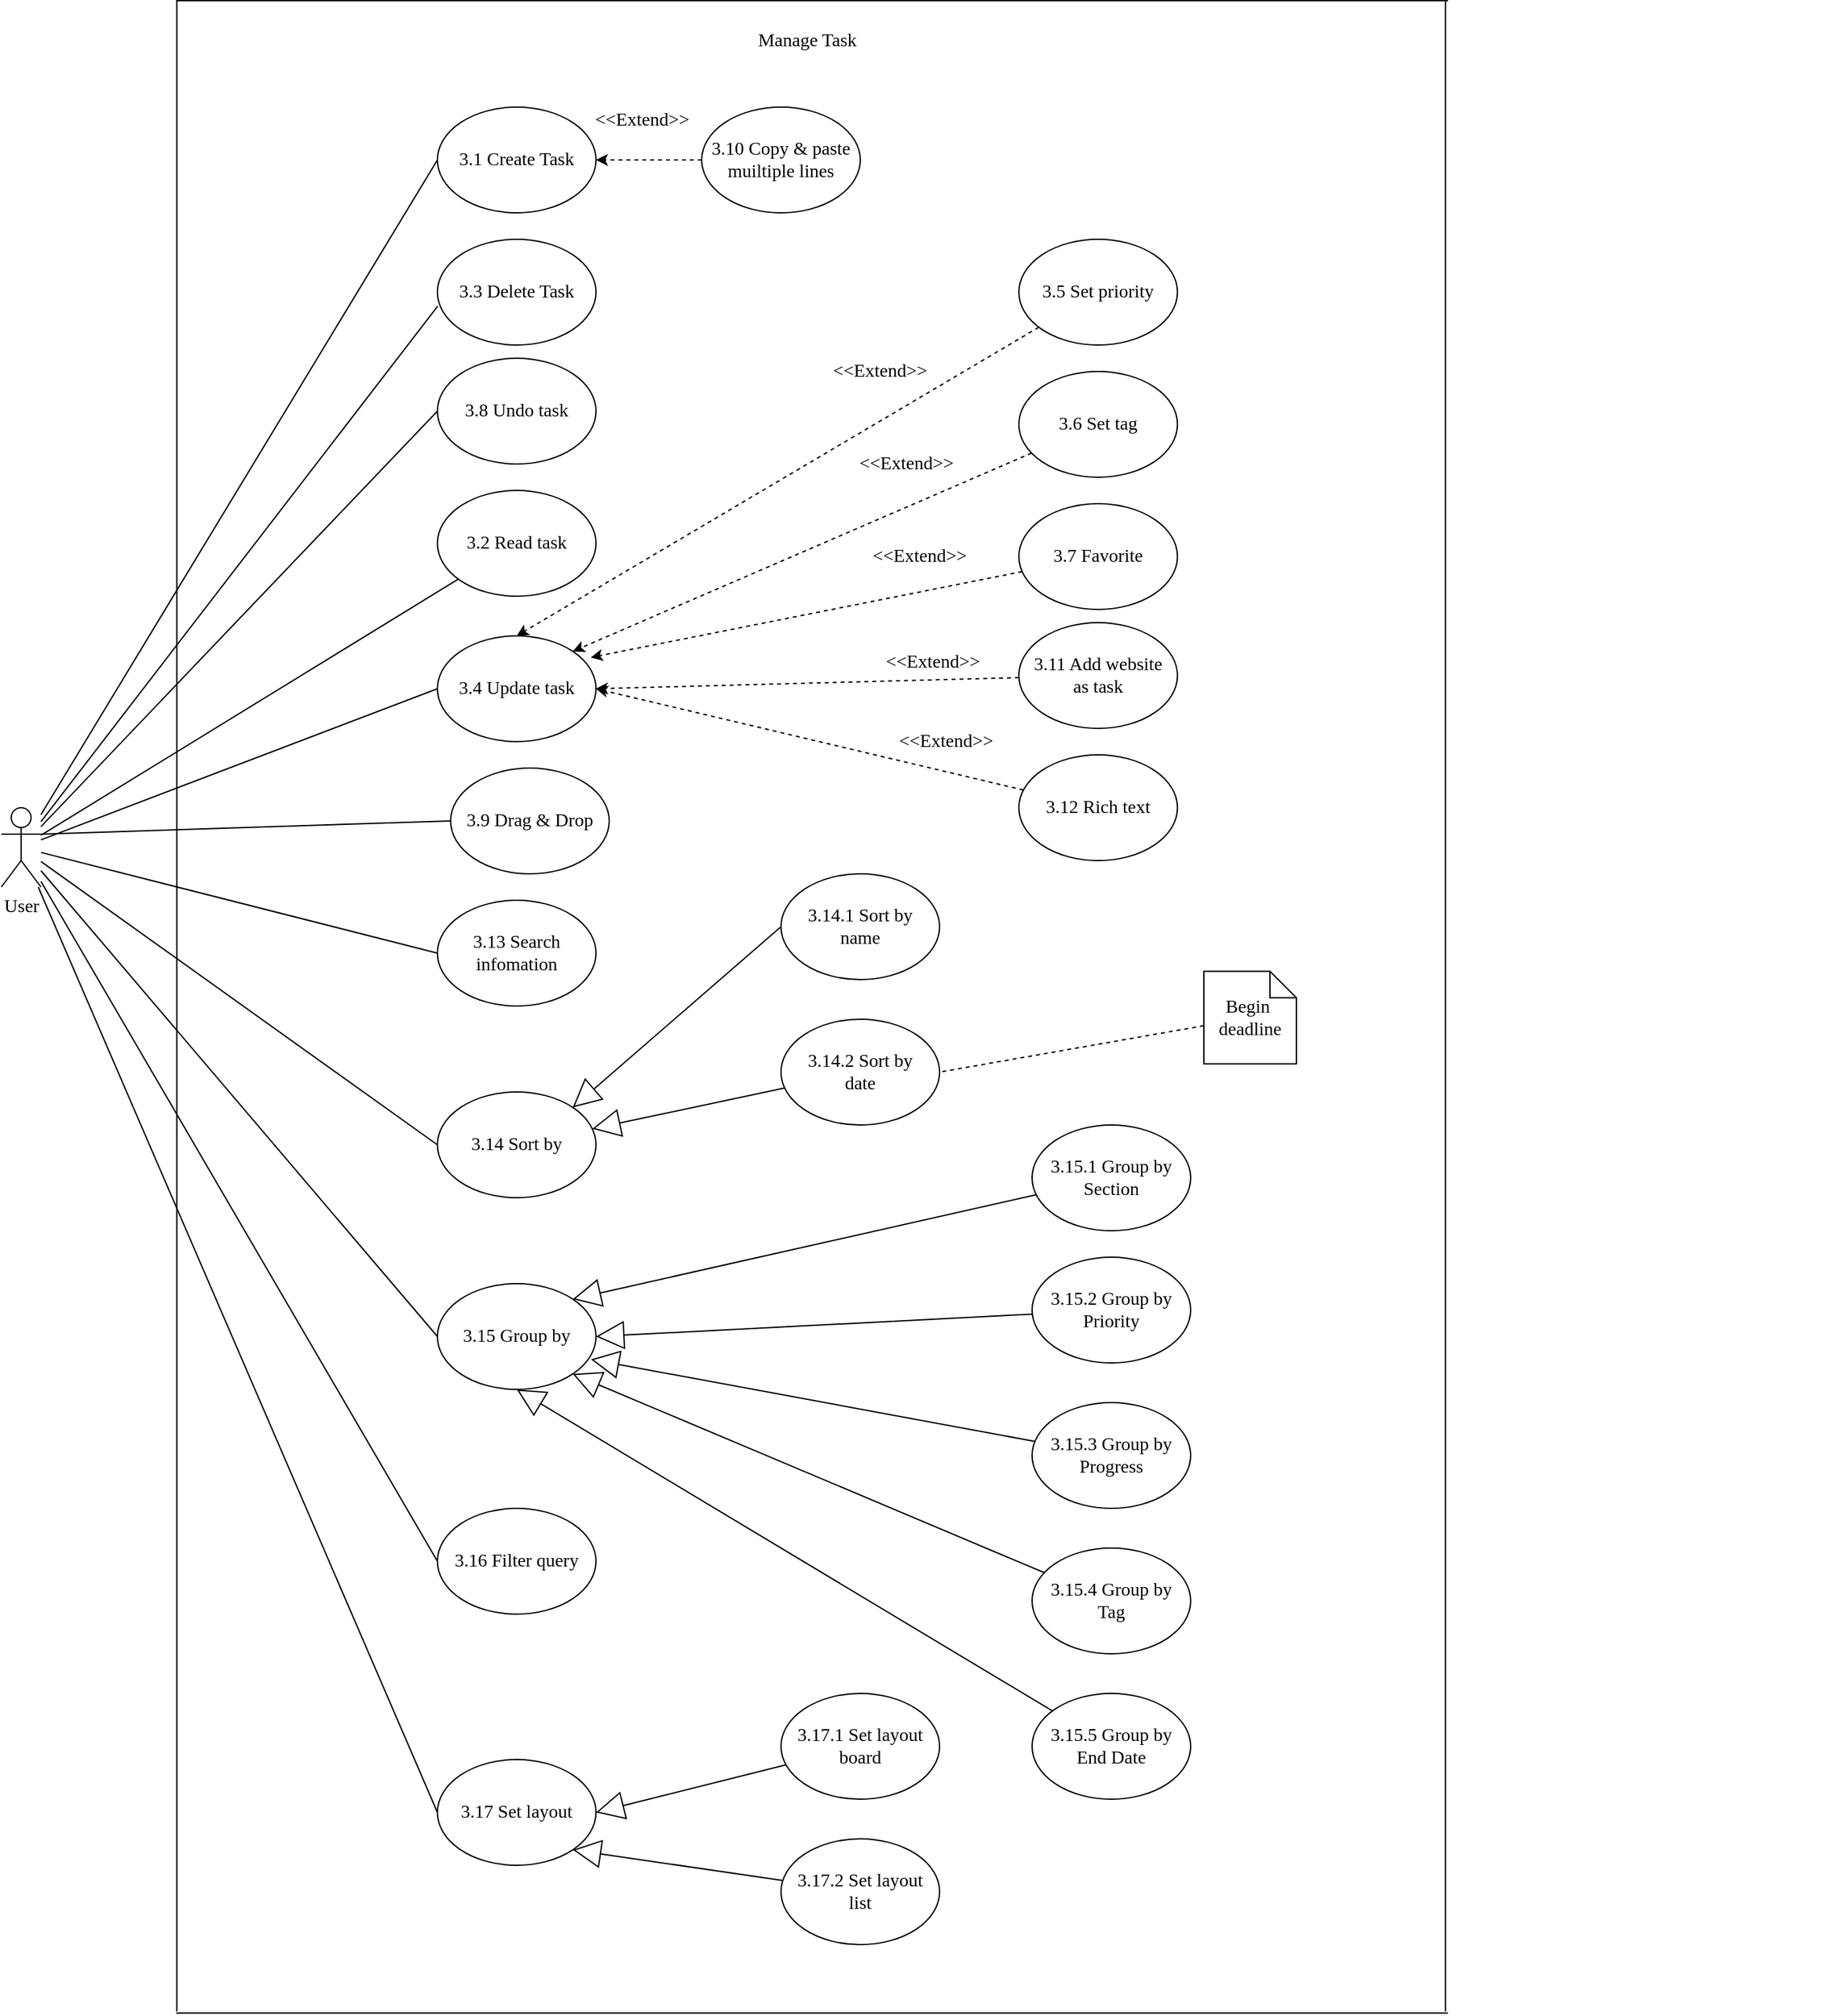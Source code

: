 <mxfile version="13.10.4" type="google"><diagram id="A3_c5y21zeEheZ04Hzn_" name="Page-1"><mxGraphModel dx="1240" dy="1858" grid="1" gridSize="10" guides="1" tooltips="1" connect="1" arrows="1" fold="1" page="1" pageScale="1" pageWidth="827" pageHeight="1169" math="0" shadow="0"><root><mxCell id="0"/><mxCell id="1" parent="0"/><mxCell id="AmktPp6znx14AWpyXF8o-28" style="edgeStyle=none;rounded=0;orthogonalLoop=1;jettySize=auto;html=1;entryX=0;entryY=0.5;entryDx=0;entryDy=0;endArrow=none;endFill=0;fontSize=14;fontFamily=Verdana;" parent="1" source="AmktPp6znx14AWpyXF8o-3" target="9i3tY1a-r9XQjB2fd8pw-3" edge="1"><mxGeometry relative="1" as="geometry"><mxPoint x="300" y="-35" as="targetPoint"/></mxGeometry></mxCell><mxCell id="AmktPp6znx14AWpyXF8o-41" style="edgeStyle=none;rounded=0;orthogonalLoop=1;jettySize=auto;html=1;entryX=0;entryY=0.5;entryDx=0;entryDy=0;endArrow=none;endFill=0;fontSize=14;fontFamily=Verdana;" parent="1" source="AmktPp6znx14AWpyXF8o-3" target="AmktPp6znx14AWpyXF8o-30" edge="1"><mxGeometry relative="1" as="geometry"/></mxCell><mxCell id="AmktPp6znx14AWpyXF8o-42" style="edgeStyle=none;rounded=0;orthogonalLoop=1;jettySize=auto;html=1;entryX=0;entryY=0.5;entryDx=0;entryDy=0;endArrow=none;endFill=0;fontSize=14;fontFamily=Verdana;" parent="1" source="AmktPp6znx14AWpyXF8o-3" target="AmktPp6znx14AWpyXF8o-31" edge="1"><mxGeometry relative="1" as="geometry"/></mxCell><mxCell id="AmktPp6znx14AWpyXF8o-43" style="edgeStyle=none;rounded=0;orthogonalLoop=1;jettySize=auto;html=1;entryX=0;entryY=0.5;entryDx=0;entryDy=0;endArrow=none;endFill=0;fontSize=14;fontFamily=Verdana;" parent="1" source="AmktPp6znx14AWpyXF8o-3" target="AmktPp6znx14AWpyXF8o-33" edge="1"><mxGeometry relative="1" as="geometry"/></mxCell><mxCell id="AmktPp6znx14AWpyXF8o-44" style="edgeStyle=none;rounded=0;orthogonalLoop=1;jettySize=auto;html=1;entryX=0;entryY=0.5;entryDx=0;entryDy=0;endArrow=none;endFill=0;fontSize=14;fontFamily=Verdana;" parent="1" source="AmktPp6znx14AWpyXF8o-3" target="AmktPp6znx14AWpyXF8o-39" edge="1"><mxGeometry relative="1" as="geometry"/></mxCell><mxCell id="AmktPp6znx14AWpyXF8o-45" style="edgeStyle=none;rounded=0;orthogonalLoop=1;jettySize=auto;html=1;entryX=0;entryY=0.5;entryDx=0;entryDy=0;endArrow=none;endFill=0;fontSize=14;fontFamily=Verdana;" parent="1" source="AmktPp6znx14AWpyXF8o-3" target="AmktPp6znx14AWpyXF8o-40" edge="1"><mxGeometry relative="1" as="geometry"/></mxCell><mxCell id="9i3tY1a-r9XQjB2fd8pw-5" style="rounded=0;orthogonalLoop=1;jettySize=auto;html=1;entryX=0.002;entryY=0.632;entryDx=0;entryDy=0;entryPerimeter=0;endArrow=none;endFill=0;" edge="1" parent="1" source="AmktPp6znx14AWpyXF8o-3" target="9i3tY1a-r9XQjB2fd8pw-4"><mxGeometry relative="1" as="geometry"/></mxCell><mxCell id="9i3tY1a-r9XQjB2fd8pw-6" style="edgeStyle=none;rounded=0;orthogonalLoop=1;jettySize=auto;html=1;entryX=0;entryY=0.5;entryDx=0;entryDy=0;endArrow=none;endFill=0;" edge="1" parent="1" source="AmktPp6znx14AWpyXF8o-3" target="AmktPp6znx14AWpyXF8o-14"><mxGeometry relative="1" as="geometry"/></mxCell><mxCell id="9i3tY1a-r9XQjB2fd8pw-8" style="edgeStyle=none;rounded=0;orthogonalLoop=1;jettySize=auto;html=1;entryX=0;entryY=0.5;entryDx=0;entryDy=0;endArrow=none;endFill=0;" edge="1" parent="1" source="AmktPp6znx14AWpyXF8o-3" target="9i3tY1a-r9XQjB2fd8pw-7"><mxGeometry relative="1" as="geometry"/></mxCell><mxCell id="AmktPp6znx14AWpyXF8o-3" value="User" style="shape=umlActor;verticalLabelPosition=bottom;verticalAlign=top;html=1;outlineConnect=0;fontSize=14;fontFamily=Verdana;" parent="1" vertex="1"><mxGeometry y="330" width="30" height="60" as="geometry"/></mxCell><mxCell id="AmktPp6znx14AWpyXF8o-20" style="edgeStyle=none;rounded=0;orthogonalLoop=1;jettySize=auto;html=1;dashed=1;endArrow=classic;endFill=1;fontSize=14;fontFamily=Verdana;entryX=0.5;entryY=0;entryDx=0;entryDy=0;" parent="1" source="AmktPp6znx14AWpyXF8o-12" target="9i3tY1a-r9XQjB2fd8pw-7" edge="1"><mxGeometry relative="1" as="geometry"><mxPoint x="695.001" y="-94.15" as="targetPoint"/></mxGeometry></mxCell><mxCell id="AmktPp6znx14AWpyXF8o-12" value="3.5 Set priority" style="ellipse;whiteSpace=wrap;html=1;fontSize=14;fontFamily=Verdana;" parent="1" vertex="1"><mxGeometry x="770" y="-100" width="120" height="80" as="geometry"/></mxCell><mxCell id="AmktPp6znx14AWpyXF8o-21" style="edgeStyle=none;rounded=0;orthogonalLoop=1;jettySize=auto;html=1;entryX=1;entryY=0;entryDx=0;entryDy=0;dashed=1;endArrow=classic;endFill=1;fontSize=14;fontFamily=Verdana;" parent="1" source="AmktPp6znx14AWpyXF8o-13" target="9i3tY1a-r9XQjB2fd8pw-7" edge="1"><mxGeometry relative="1" as="geometry"><mxPoint x="717.9" y="-19.25" as="targetPoint"/></mxGeometry></mxCell><mxCell id="AmktPp6znx14AWpyXF8o-13" value="3.6 Set tag" style="ellipse;whiteSpace=wrap;html=1;fontSize=14;fontFamily=Verdana;" parent="1" vertex="1"><mxGeometry x="770" width="120" height="80" as="geometry"/></mxCell><mxCell id="AmktPp6znx14AWpyXF8o-14" value="3.8 Undo task" style="ellipse;whiteSpace=wrap;html=1;fontSize=14;fontFamily=Verdana;" parent="1" vertex="1"><mxGeometry x="330" y="-10" width="120" height="80" as="geometry"/></mxCell><mxCell id="AmktPp6znx14AWpyXF8o-23" style="edgeStyle=none;rounded=0;orthogonalLoop=1;jettySize=auto;html=1;dashed=1;endArrow=classic;endFill=1;fontSize=14;fontFamily=Verdana;entryX=0.967;entryY=0.204;entryDx=0;entryDy=0;entryPerimeter=0;" parent="1" source="AmktPp6znx14AWpyXF8o-15" target="9i3tY1a-r9XQjB2fd8pw-7" edge="1"><mxGeometry relative="1" as="geometry"><mxPoint x="685.498" y="33.647" as="targetPoint"/></mxGeometry></mxCell><mxCell id="AmktPp6znx14AWpyXF8o-15" value="3.7 Favorite" style="ellipse;whiteSpace=wrap;html=1;fontSize=14;fontFamily=Verdana;" parent="1" vertex="1"><mxGeometry x="770" y="100" width="120" height="80" as="geometry"/></mxCell><mxCell id="AmktPp6znx14AWpyXF8o-16" value="3.9 Drag &amp;amp; Drop" style="ellipse;whiteSpace=wrap;html=1;fontSize=14;fontFamily=Verdana;" parent="1" vertex="1"><mxGeometry x="340" y="300" width="120" height="80" as="geometry"/></mxCell><mxCell id="AmktPp6znx14AWpyXF8o-25" style="edgeStyle=none;rounded=0;orthogonalLoop=1;jettySize=auto;html=1;dashed=1;endArrow=classic;endFill=1;fontSize=14;fontFamily=Verdana;entryX=1;entryY=0.5;entryDx=0;entryDy=0;" parent="1" source="AmktPp6znx14AWpyXF8o-17" target="9i3tY1a-r9XQjB2fd8pw-3" edge="1"><mxGeometry relative="1" as="geometry"><mxPoint x="780" y="180" as="targetPoint"/></mxGeometry></mxCell><mxCell id="AmktPp6znx14AWpyXF8o-17" value="3.10 Copy &amp;amp; paste&lt;br style=&quot;font-size: 14px&quot;&gt;muiltiple lines" style="ellipse;whiteSpace=wrap;html=1;fontSize=14;fontFamily=Verdana;" parent="1" vertex="1"><mxGeometry x="530" y="-200" width="120" height="80" as="geometry"/></mxCell><mxCell id="AmktPp6znx14AWpyXF8o-26" style="edgeStyle=none;rounded=0;orthogonalLoop=1;jettySize=auto;html=1;dashed=1;endArrow=classic;endFill=1;fontSize=14;fontFamily=Verdana;entryX=1;entryY=0.5;entryDx=0;entryDy=0;" parent="1" source="AmktPp6znx14AWpyXF8o-18" target="9i3tY1a-r9XQjB2fd8pw-7" edge="1"><mxGeometry relative="1" as="geometry"><mxPoint x="790" y="196" as="targetPoint"/></mxGeometry></mxCell><mxCell id="AmktPp6znx14AWpyXF8o-18" value="3.11 Add website&lt;br style=&quot;font-size: 14px&quot;&gt;as task" style="ellipse;whiteSpace=wrap;html=1;fontSize=14;fontFamily=Verdana;" parent="1" vertex="1"><mxGeometry x="770" y="190" width="120" height="80" as="geometry"/></mxCell><mxCell id="AmktPp6znx14AWpyXF8o-27" style="edgeStyle=none;rounded=0;orthogonalLoop=1;jettySize=auto;html=1;dashed=1;endArrow=classic;endFill=1;fontSize=14;fontFamily=Verdana;entryX=1;entryY=0.5;entryDx=0;entryDy=0;" parent="1" source="AmktPp6znx14AWpyXF8o-19" target="9i3tY1a-r9XQjB2fd8pw-7" edge="1"><mxGeometry relative="1" as="geometry"><mxPoint x="750" y="250" as="targetPoint"/></mxGeometry></mxCell><mxCell id="AmktPp6znx14AWpyXF8o-19" value="3.12 Rich text" style="ellipse;whiteSpace=wrap;html=1;fontSize=14;fontFamily=Verdana;" parent="1" vertex="1"><mxGeometry x="770" y="290" width="120" height="80" as="geometry"/></mxCell><mxCell id="AmktPp6znx14AWpyXF8o-30" value="3.13 Search infomation" style="ellipse;whiteSpace=wrap;html=1;fontSize=14;fontFamily=Verdana;" parent="1" vertex="1"><mxGeometry x="330" y="400" width="120" height="80" as="geometry"/></mxCell><mxCell id="AmktPp6znx14AWpyXF8o-46" style="edgeStyle=none;rounded=0;orthogonalLoop=1;jettySize=auto;html=1;entryX=1;entryY=0;entryDx=0;entryDy=0;endArrow=block;endFill=0;fontSize=14;endSize=19;exitX=0;exitY=0.5;exitDx=0;exitDy=0;fontFamily=Verdana;" parent="1" source="AmktPp6znx14AWpyXF8o-32" target="AmktPp6znx14AWpyXF8o-31" edge="1"><mxGeometry relative="1" as="geometry"/></mxCell><mxCell id="AmktPp6znx14AWpyXF8o-31" value="3.14 Sort by" style="ellipse;whiteSpace=wrap;html=1;fontSize=14;fontFamily=Verdana;" parent="1" vertex="1"><mxGeometry x="330" y="545" width="120" height="80" as="geometry"/></mxCell><mxCell id="AmktPp6znx14AWpyXF8o-32" value="3.14.1 Sort by&lt;br style=&quot;font-size: 14px&quot;&gt;name" style="ellipse;whiteSpace=wrap;html=1;fontSize=14;fontFamily=Verdana;" parent="1" vertex="1"><mxGeometry x="590" y="380" width="120" height="80" as="geometry"/></mxCell><mxCell id="AmktPp6znx14AWpyXF8o-33" value="3.15 Group by" style="ellipse;whiteSpace=wrap;html=1;fontSize=14;fontFamily=Verdana;" parent="1" vertex="1"><mxGeometry x="330" y="690" width="120" height="80" as="geometry"/></mxCell><mxCell id="AmktPp6znx14AWpyXF8o-47" style="edgeStyle=none;rounded=0;orthogonalLoop=1;jettySize=auto;html=1;endArrow=block;endFill=0;endSize=19;fontSize=14;fontFamily=Verdana;" parent="1" source="AmktPp6znx14AWpyXF8o-34" target="AmktPp6znx14AWpyXF8o-31" edge="1"><mxGeometry relative="1" as="geometry"/></mxCell><mxCell id="AmktPp6znx14AWpyXF8o-34" value="3.14.2 Sort by&lt;br style=&quot;font-size: 14px&quot;&gt;date" style="ellipse;whiteSpace=wrap;html=1;fontSize=14;fontFamily=Verdana;" parent="1" vertex="1"><mxGeometry x="590" y="490" width="120" height="80" as="geometry"/></mxCell><mxCell id="AmktPp6znx14AWpyXF8o-48" style="edgeStyle=none;rounded=0;orthogonalLoop=1;jettySize=auto;html=1;entryX=1;entryY=0;entryDx=0;entryDy=0;endArrow=block;endFill=0;endSize=19;fontSize=14;fontFamily=Verdana;" parent="1" source="AmktPp6znx14AWpyXF8o-35" target="AmktPp6znx14AWpyXF8o-33" edge="1"><mxGeometry relative="1" as="geometry"/></mxCell><mxCell id="AmktPp6znx14AWpyXF8o-35" value="3.15.1 Group by&lt;br style=&quot;font-size: 14px&quot;&gt;Section" style="ellipse;whiteSpace=wrap;html=1;fontSize=14;fontFamily=Verdana;" parent="1" vertex="1"><mxGeometry x="780" y="570" width="120" height="80" as="geometry"/></mxCell><mxCell id="AmktPp6znx14AWpyXF8o-49" style="edgeStyle=none;rounded=0;orthogonalLoop=1;jettySize=auto;html=1;entryX=1;entryY=0.5;entryDx=0;entryDy=0;endArrow=block;endFill=0;endSize=19;fontSize=14;fontFamily=Verdana;" parent="1" source="AmktPp6znx14AWpyXF8o-36" target="AmktPp6znx14AWpyXF8o-33" edge="1"><mxGeometry relative="1" as="geometry"/></mxCell><mxCell id="AmktPp6znx14AWpyXF8o-36" value="3.15.2 Group by&lt;br style=&quot;font-size: 14px&quot;&gt;Priority" style="ellipse;whiteSpace=wrap;html=1;fontSize=14;fontFamily=Verdana;" parent="1" vertex="1"><mxGeometry x="780" y="670" width="120" height="80" as="geometry"/></mxCell><mxCell id="AmktPp6znx14AWpyXF8o-50" style="edgeStyle=none;rounded=0;orthogonalLoop=1;jettySize=auto;html=1;entryX=0.968;entryY=0.716;entryDx=0;entryDy=0;entryPerimeter=0;endArrow=block;endFill=0;endSize=19;fontSize=14;fontFamily=Verdana;" parent="1" source="AmktPp6znx14AWpyXF8o-37" target="AmktPp6znx14AWpyXF8o-33" edge="1"><mxGeometry relative="1" as="geometry"/></mxCell><mxCell id="AmktPp6znx14AWpyXF8o-37" value="3.15.3 Group by&lt;br style=&quot;font-size: 14px&quot;&gt;Progress" style="ellipse;whiteSpace=wrap;html=1;fontSize=14;fontFamily=Verdana;" parent="1" vertex="1"><mxGeometry x="780" y="780" width="120" height="80" as="geometry"/></mxCell><mxCell id="AmktPp6znx14AWpyXF8o-51" style="edgeStyle=none;rounded=0;orthogonalLoop=1;jettySize=auto;html=1;entryX=1;entryY=1;entryDx=0;entryDy=0;endArrow=block;endFill=0;endSize=19;fontSize=14;fontFamily=Verdana;" parent="1" source="AmktPp6znx14AWpyXF8o-38" target="AmktPp6znx14AWpyXF8o-33" edge="1"><mxGeometry relative="1" as="geometry"/></mxCell><mxCell id="AmktPp6znx14AWpyXF8o-38" value="3.15.4 Group by&lt;br style=&quot;font-size: 14px&quot;&gt;Tag" style="ellipse;whiteSpace=wrap;html=1;fontSize=14;fontFamily=Verdana;" parent="1" vertex="1"><mxGeometry x="780" y="890" width="120" height="80" as="geometry"/></mxCell><mxCell id="AmktPp6znx14AWpyXF8o-39" value="3.16 Filter query" style="ellipse;whiteSpace=wrap;html=1;fontSize=14;fontFamily=Verdana;" parent="1" vertex="1"><mxGeometry x="330" y="860" width="120" height="80" as="geometry"/></mxCell><mxCell id="AmktPp6znx14AWpyXF8o-40" value="3.17 Set layout" style="ellipse;whiteSpace=wrap;html=1;fontSize=14;fontFamily=Verdana;" parent="1" vertex="1"><mxGeometry x="330" y="1050" width="120" height="80" as="geometry"/></mxCell><mxCell id="AmktPp6znx14AWpyXF8o-54" style="edgeStyle=none;rounded=0;orthogonalLoop=1;jettySize=auto;html=1;entryX=1;entryY=0.5;entryDx=0;entryDy=0;endArrow=block;endFill=0;endSize=19;fontSize=14;fontFamily=Verdana;" parent="1" source="AmktPp6znx14AWpyXF8o-52" target="AmktPp6znx14AWpyXF8o-40" edge="1"><mxGeometry relative="1" as="geometry"/></mxCell><mxCell id="AmktPp6znx14AWpyXF8o-52" value="3.17.1 Set layout&lt;br style=&quot;font-size: 14px&quot;&gt;board" style="ellipse;whiteSpace=wrap;html=1;fontSize=14;fontFamily=Verdana;" parent="1" vertex="1"><mxGeometry x="590" y="1000" width="120" height="80" as="geometry"/></mxCell><mxCell id="AmktPp6znx14AWpyXF8o-55" style="edgeStyle=none;rounded=0;orthogonalLoop=1;jettySize=auto;html=1;entryX=1;entryY=1;entryDx=0;entryDy=0;endArrow=block;endFill=0;endSize=19;fontSize=14;fontFamily=Verdana;" parent="1" source="AmktPp6znx14AWpyXF8o-53" target="AmktPp6znx14AWpyXF8o-40" edge="1"><mxGeometry relative="1" as="geometry"/></mxCell><mxCell id="AmktPp6znx14AWpyXF8o-53" value="3.17.2 Set layout&lt;br style=&quot;font-size: 14px&quot;&gt;list" style="ellipse;whiteSpace=wrap;html=1;fontSize=14;fontFamily=Verdana;" parent="1" vertex="1"><mxGeometry x="590" y="1110" width="120" height="80" as="geometry"/></mxCell><mxCell id="xmjHQxzLDzU9wkWUHQjA-4" style="edgeStyle=none;rounded=0;orthogonalLoop=1;jettySize=auto;html=1;entryX=1;entryY=0.5;entryDx=0;entryDy=0;dashed=1;endArrow=none;endFill=0;fontFamily=Verdana;fontSize=14;" parent="1" source="xmjHQxzLDzU9wkWUHQjA-3" target="AmktPp6znx14AWpyXF8o-34" edge="1"><mxGeometry relative="1" as="geometry"/></mxCell><mxCell id="xmjHQxzLDzU9wkWUHQjA-3" value="Begin&amp;nbsp;&lt;br style=&quot;font-size: 14px;&quot;&gt;deadline" style="shape=note;size=20;whiteSpace=wrap;html=1;fontSize=14;fontFamily=Verdana;" parent="1" vertex="1"><mxGeometry x="910" y="453.75" width="70" height="70" as="geometry"/></mxCell><mxCell id="xmjHQxzLDzU9wkWUHQjA-7" style="edgeStyle=none;rounded=0;orthogonalLoop=1;jettySize=auto;html=1;entryX=0.5;entryY=1;entryDx=0;entryDy=0;endArrow=block;endFill=0;endSize=19;fontFamily=Verdana;fontSize=14;" parent="1" source="xmjHQxzLDzU9wkWUHQjA-6" target="AmktPp6znx14AWpyXF8o-33" edge="1"><mxGeometry relative="1" as="geometry"/></mxCell><mxCell id="xmjHQxzLDzU9wkWUHQjA-6" value="3.15.5 Group by&lt;br style=&quot;font-size: 14px&quot;&gt;End Date" style="ellipse;whiteSpace=wrap;html=1;fontSize=14;fontFamily=Verdana;" parent="1" vertex="1"><mxGeometry x="780" y="1000" width="120" height="80" as="geometry"/></mxCell><mxCell id="xmjHQxzLDzU9wkWUHQjA-8" value="&amp;lt;&amp;lt;Extend&amp;gt;&amp;gt;" style="text;html=1;strokeColor=none;fillColor=none;align=center;verticalAlign=middle;whiteSpace=wrap;rounded=0;fontFamily=Verdana;fontSize=14;" parent="1" vertex="1"><mxGeometry x="670" y="270" width="90" height="20" as="geometry"/></mxCell><mxCell id="xmjHQxzLDzU9wkWUHQjA-9" value="&amp;lt;&amp;lt;Extend&amp;gt;&amp;gt;" style="text;html=1;strokeColor=none;fillColor=none;align=center;verticalAlign=middle;whiteSpace=wrap;rounded=0;fontFamily=Verdana;fontSize=14;" parent="1" vertex="1"><mxGeometry x="440" y="-200" width="90" height="20" as="geometry"/></mxCell><mxCell id="xmjHQxzLDzU9wkWUHQjA-10" value="&amp;lt;&amp;lt;Extend&amp;gt;&amp;gt;" style="text;html=1;strokeColor=none;fillColor=none;align=center;verticalAlign=middle;whiteSpace=wrap;rounded=0;fontFamily=Verdana;fontSize=14;" parent="1" vertex="1"><mxGeometry x="650" y="130" width="90" height="20" as="geometry"/></mxCell><mxCell id="xmjHQxzLDzU9wkWUHQjA-11" value="&amp;lt;&amp;lt;Extend&amp;gt;&amp;gt;" style="text;html=1;strokeColor=none;fillColor=none;align=center;verticalAlign=middle;whiteSpace=wrap;rounded=0;fontFamily=Verdana;fontSize=14;" parent="1" vertex="1"><mxGeometry x="620" y="-10" width="90" height="20" as="geometry"/></mxCell><mxCell id="xmjHQxzLDzU9wkWUHQjA-13" value="&amp;lt;&amp;lt;Extend&amp;gt;&amp;gt;" style="text;html=1;strokeColor=none;fillColor=none;align=center;verticalAlign=middle;whiteSpace=wrap;rounded=0;fontFamily=Verdana;fontSize=14;" parent="1" vertex="1"><mxGeometry x="660" y="210" width="90" height="20" as="geometry"/></mxCell><mxCell id="xmjHQxzLDzU9wkWUHQjA-15" value="&amp;lt;&amp;lt;Extend&amp;gt;&amp;gt;" style="text;html=1;strokeColor=none;fillColor=none;align=center;verticalAlign=middle;whiteSpace=wrap;rounded=0;fontFamily=Verdana;fontSize=14;" parent="1" vertex="1"><mxGeometry x="640" y="60" width="90" height="20" as="geometry"/></mxCell><mxCell id="xmjHQxzLDzU9wkWUHQjA-17" value="Manage Task" style="text;html=1;strokeColor=none;fillColor=none;align=center;verticalAlign=middle;whiteSpace=wrap;rounded=0;fontFamily=Verdana;fontSize=14;" parent="1" vertex="1"><mxGeometry x="550" y="-260" width="120" height="20" as="geometry"/></mxCell><mxCell id="9i3tY1a-r9XQjB2fd8pw-1" value="" style="group" vertex="1" connectable="0" parent="1"><mxGeometry x="130" y="-280" width="1247.44" height="1520" as="geometry"/></mxCell><mxCell id="AmktPp6znx14AWpyXF8o-6" value="" style="shape=partialRectangle;whiteSpace=wrap;html=1;top=0;bottom=0;fillColor=none;fontSize=14;fontFamily=Verdana;" parent="9i3tY1a-r9XQjB2fd8pw-1" vertex="1"><mxGeometry x="2.805" width="960.0" height="1520.0" as="geometry"/></mxCell><mxCell id="AmktPp6znx14AWpyXF8o-7" value="" style="shape=partialRectangle;whiteSpace=wrap;html=1;top=0;bottom=0;fillColor=none;rotation=90;fontSize=14;fontFamily=Verdana;" parent="9i3tY1a-r9XQjB2fd8pw-1" vertex="1"><mxGeometry x="-277.6" y="279.97" width="1522.24" height="961.42" as="geometry"/></mxCell><mxCell id="9i3tY1a-r9XQjB2fd8pw-2" style="edgeStyle=none;rounded=0;orthogonalLoop=1;jettySize=auto;html=1;entryX=0;entryY=0.5;entryDx=0;entryDy=0;endArrow=none;endFill=0;fontSize=14;fontFamily=Verdana;exitX=1;exitY=0.333;exitDx=0;exitDy=0;exitPerimeter=0;" edge="1" parent="1" source="AmktPp6znx14AWpyXF8o-3" target="AmktPp6znx14AWpyXF8o-16"><mxGeometry relative="1" as="geometry"><mxPoint x="40" y="370.952" as="sourcePoint"/><mxPoint x="340" y="390" as="targetPoint"/></mxGeometry></mxCell><mxCell id="9i3tY1a-r9XQjB2fd8pw-3" value="3.1 Create Task" style="ellipse;whiteSpace=wrap;html=1;fontSize=14;fontFamily=Verdana;" vertex="1" parent="1"><mxGeometry x="330" y="-200" width="120" height="80" as="geometry"/></mxCell><mxCell id="9i3tY1a-r9XQjB2fd8pw-4" value="3.3 Delete Task" style="ellipse;whiteSpace=wrap;html=1;fontSize=14;fontFamily=Verdana;" vertex="1" parent="1"><mxGeometry x="330" y="-100" width="120" height="80" as="geometry"/></mxCell><mxCell id="9i3tY1a-r9XQjB2fd8pw-7" value="3.4 Update task" style="ellipse;whiteSpace=wrap;html=1;fontSize=14;fontFamily=Verdana;" vertex="1" parent="1"><mxGeometry x="330" y="200" width="120" height="80" as="geometry"/></mxCell><mxCell id="9i3tY1a-r9XQjB2fd8pw-15" style="edgeStyle=none;rounded=0;orthogonalLoop=1;jettySize=auto;html=1;endArrow=none;endFill=0;" edge="1" parent="1" source="9i3tY1a-r9XQjB2fd8pw-14" target="AmktPp6znx14AWpyXF8o-3"><mxGeometry relative="1" as="geometry"/></mxCell><mxCell id="9i3tY1a-r9XQjB2fd8pw-14" value="3.2 Read task" style="ellipse;whiteSpace=wrap;html=1;fontSize=14;fontFamily=Verdana;" vertex="1" parent="1"><mxGeometry x="330" y="90" width="120" height="80" as="geometry"/></mxCell></root></mxGraphModel></diagram></mxfile>